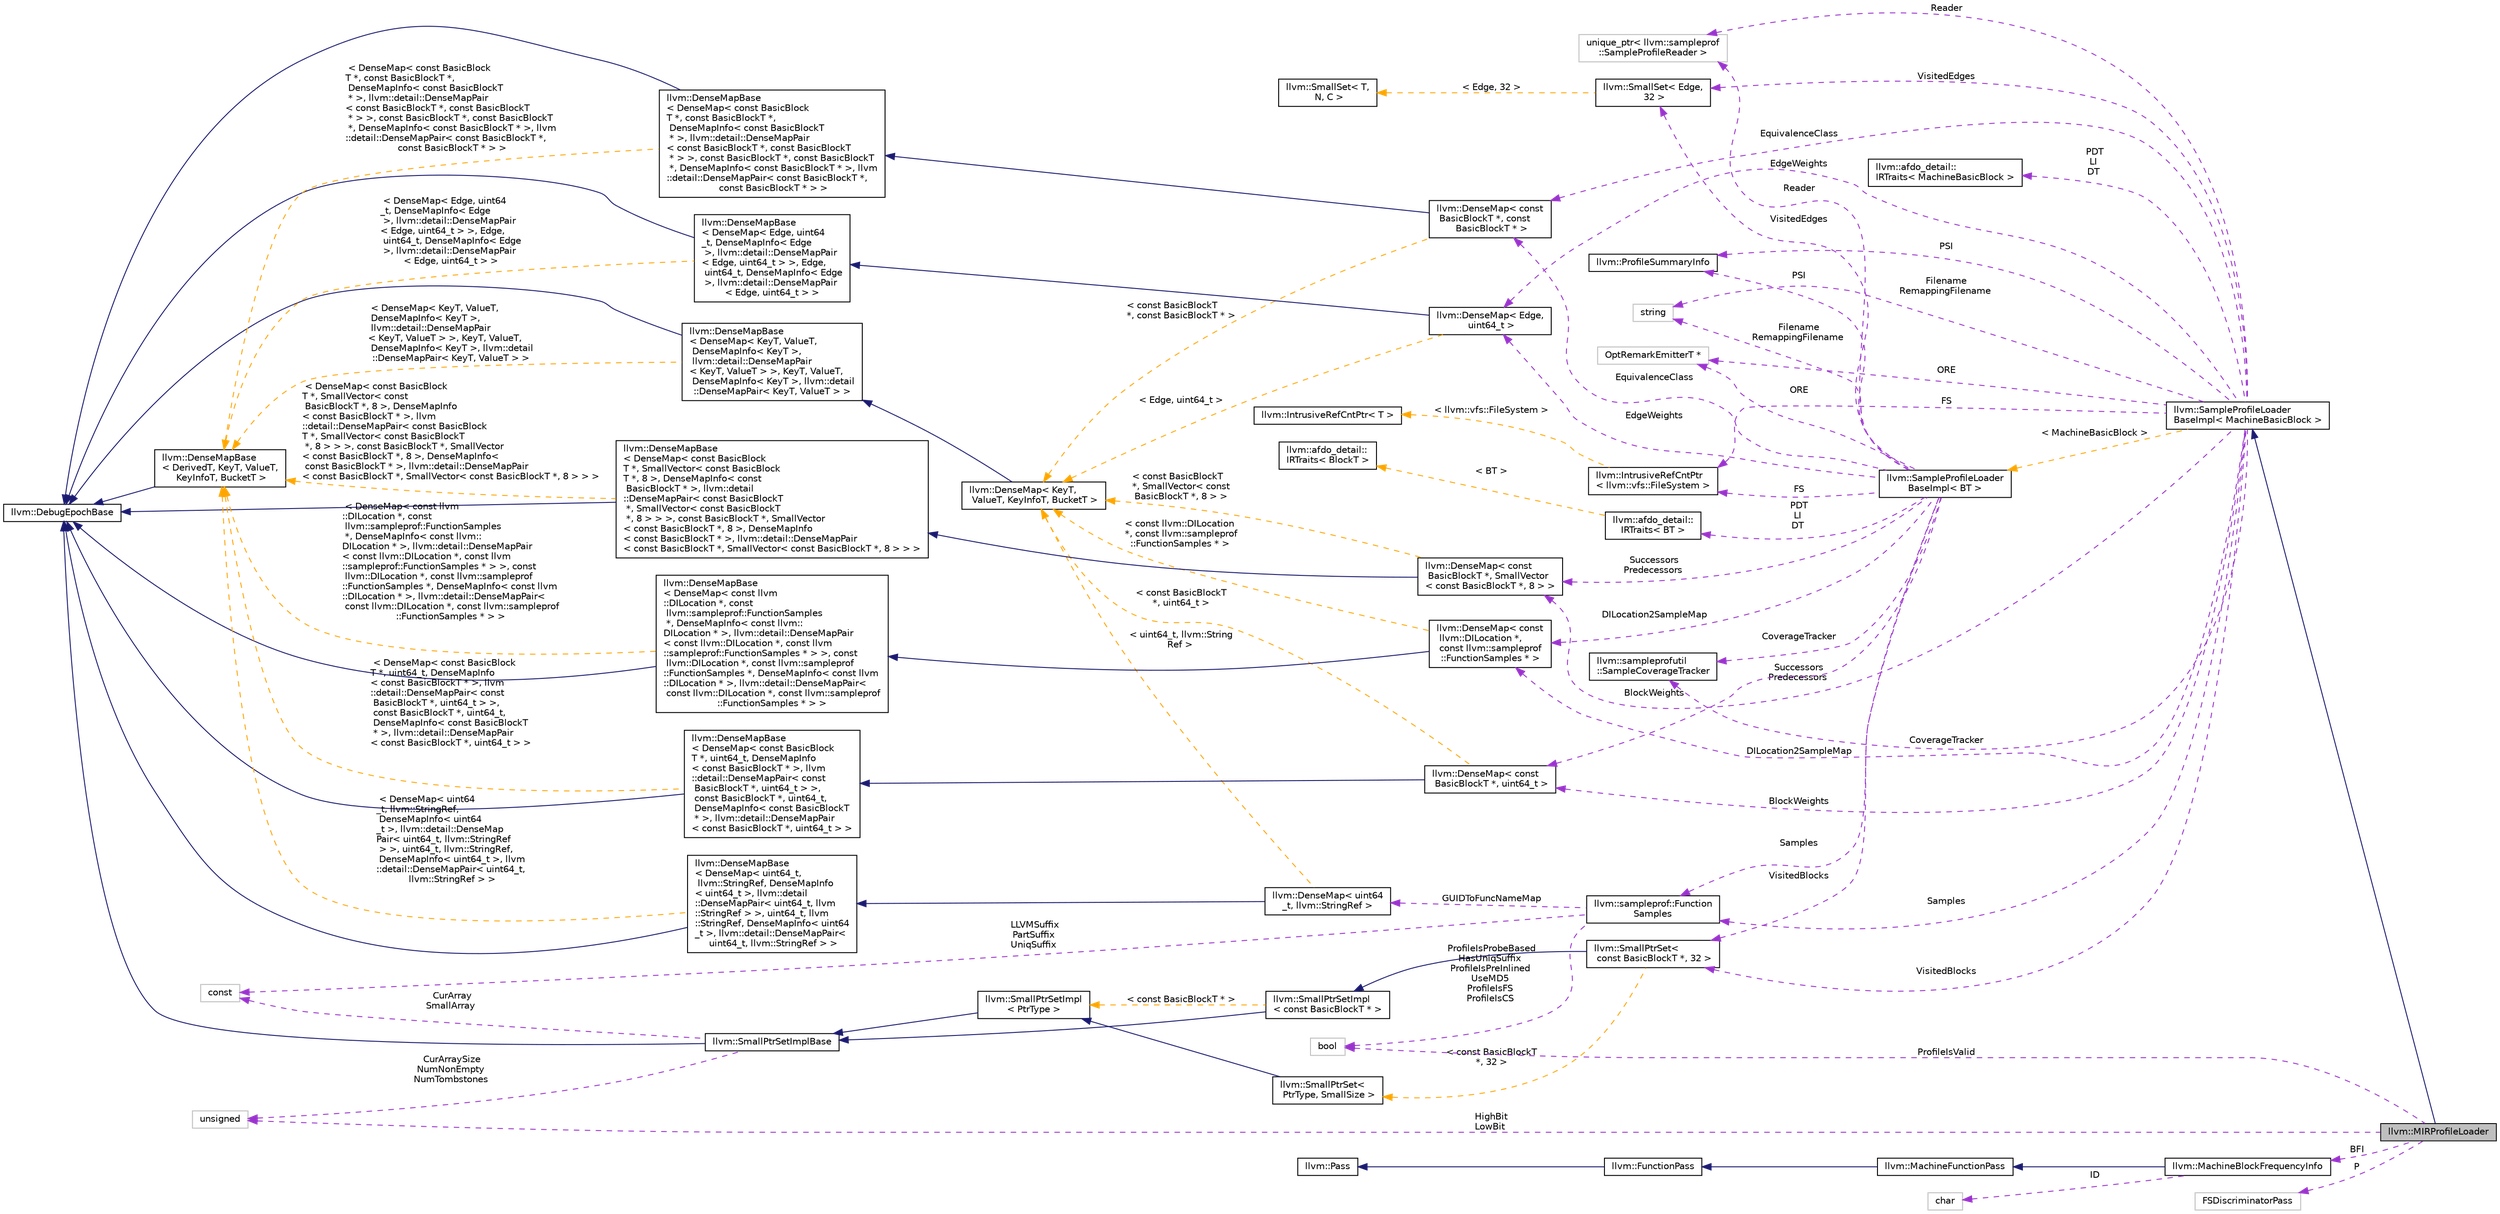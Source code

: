 digraph "llvm::MIRProfileLoader"
{
 // LATEX_PDF_SIZE
  bgcolor="transparent";
  edge [fontname="Helvetica",fontsize="10",labelfontname="Helvetica",labelfontsize="10"];
  node [fontname="Helvetica",fontsize="10",shape=record];
  rankdir="LR";
  Node1 [label="llvm::MIRProfileLoader",height=0.2,width=0.4,color="black", fillcolor="grey75", style="filled", fontcolor="black",tooltip=" "];
  Node2 -> Node1 [dir="back",color="midnightblue",fontsize="10",style="solid",fontname="Helvetica"];
  Node2 [label="llvm::SampleProfileLoader\lBaseImpl\< MachineBasicBlock \>",height=0.2,width=0.4,color="black",URL="$classllvm_1_1SampleProfileLoaderBaseImpl.html",tooltip=" "];
  Node3 -> Node2 [dir="back",color="darkorchid3",fontsize="10",style="dashed",label=" EquivalenceClass" ,fontname="Helvetica"];
  Node3 [label="llvm::DenseMap\< const\l BasicBlockT *, const\l BasicBlockT * \>",height=0.2,width=0.4,color="black",URL="$classllvm_1_1DenseMap.html",tooltip=" "];
  Node4 -> Node3 [dir="back",color="midnightblue",fontsize="10",style="solid",fontname="Helvetica"];
  Node4 [label="llvm::DenseMapBase\l\< DenseMap\< const BasicBlock\lT *, const BasicBlockT *,\l DenseMapInfo\< const BasicBlockT\l * \>, llvm::detail::DenseMapPair\l\< const BasicBlockT *, const BasicBlockT\l * \> \>, const BasicBlockT *, const BasicBlockT\l *, DenseMapInfo\< const BasicBlockT * \>, llvm\l::detail::DenseMapPair\< const BasicBlockT *,\l const BasicBlockT * \> \>",height=0.2,width=0.4,color="black",URL="$classllvm_1_1DenseMapBase.html",tooltip=" "];
  Node5 -> Node4 [dir="back",color="midnightblue",fontsize="10",style="solid",fontname="Helvetica"];
  Node5 [label="llvm::DebugEpochBase",height=0.2,width=0.4,color="black",URL="$classllvm_1_1DebugEpochBase.html",tooltip="A base class for data structure classes wishing to make iterators (\"handles\") pointing into themselve..."];
  Node6 -> Node4 [dir="back",color="orange",fontsize="10",style="dashed",label=" \< DenseMap\< const BasicBlock\lT *, const BasicBlockT *,\l DenseMapInfo\< const BasicBlockT\l * \>, llvm::detail::DenseMapPair\l\< const BasicBlockT *, const BasicBlockT\l * \> \>, const BasicBlockT *, const BasicBlockT\l *, DenseMapInfo\< const BasicBlockT * \>, llvm\l::detail::DenseMapPair\< const BasicBlockT *,\l const BasicBlockT * \> \>" ,fontname="Helvetica"];
  Node6 [label="llvm::DenseMapBase\l\< DerivedT, KeyT, ValueT,\l KeyInfoT, BucketT \>",height=0.2,width=0.4,color="black",URL="$classllvm_1_1DenseMapBase.html",tooltip=" "];
  Node5 -> Node6 [dir="back",color="midnightblue",fontsize="10",style="solid",fontname="Helvetica"];
  Node7 -> Node3 [dir="back",color="orange",fontsize="10",style="dashed",label=" \< const BasicBlockT\l *, const BasicBlockT * \>" ,fontname="Helvetica"];
  Node7 [label="llvm::DenseMap\< KeyT,\l ValueT, KeyInfoT, BucketT \>",height=0.2,width=0.4,color="black",URL="$classllvm_1_1DenseMap.html",tooltip=" "];
  Node8 -> Node7 [dir="back",color="midnightblue",fontsize="10",style="solid",fontname="Helvetica"];
  Node8 [label="llvm::DenseMapBase\l\< DenseMap\< KeyT, ValueT,\l DenseMapInfo\< KeyT \>,\l llvm::detail::DenseMapPair\l\< KeyT, ValueT \> \>, KeyT, ValueT,\l DenseMapInfo\< KeyT \>, llvm::detail\l::DenseMapPair\< KeyT, ValueT \> \>",height=0.2,width=0.4,color="black",URL="$classllvm_1_1DenseMapBase.html",tooltip=" "];
  Node5 -> Node8 [dir="back",color="midnightblue",fontsize="10",style="solid",fontname="Helvetica"];
  Node6 -> Node8 [dir="back",color="orange",fontsize="10",style="dashed",label=" \< DenseMap\< KeyT, ValueT,\l DenseMapInfo\< KeyT \>,\l llvm::detail::DenseMapPair\l\< KeyT, ValueT \> \>, KeyT, ValueT,\l DenseMapInfo\< KeyT \>, llvm::detail\l::DenseMapPair\< KeyT, ValueT \> \>" ,fontname="Helvetica"];
  Node9 -> Node2 [dir="back",color="darkorchid3",fontsize="10",style="dashed",label=" PSI" ,fontname="Helvetica"];
  Node9 [label="llvm::ProfileSummaryInfo",height=0.2,width=0.4,color="black",URL="$classllvm_1_1ProfileSummaryInfo.html",tooltip="Analysis providing profile information."];
  Node10 -> Node2 [dir="back",color="darkorchid3",fontsize="10",style="dashed",label=" ORE" ,fontname="Helvetica"];
  Node10 [label="OptRemarkEmitterT *",height=0.2,width=0.4,color="grey75",tooltip=" "];
  Node11 -> Node2 [dir="back",color="darkorchid3",fontsize="10",style="dashed",label=" FS" ,fontname="Helvetica"];
  Node11 [label="llvm::IntrusiveRefCntPtr\l\< llvm::vfs::FileSystem \>",height=0.2,width=0.4,color="black",URL="$classllvm_1_1IntrusiveRefCntPtr.html",tooltip=" "];
  Node12 -> Node11 [dir="back",color="orange",fontsize="10",style="dashed",label=" \< llvm::vfs::FileSystem \>" ,fontname="Helvetica"];
  Node12 [label="llvm::IntrusiveRefCntPtr\< T \>",height=0.2,width=0.4,color="black",URL="$classllvm_1_1IntrusiveRefCntPtr.html",tooltip="A smart pointer to a reference-counted object that inherits from RefCountedBase or ThreadSafeRefCount..."];
  Node13 -> Node2 [dir="back",color="darkorchid3",fontsize="10",style="dashed",label=" CoverageTracker" ,fontname="Helvetica"];
  Node13 [label="llvm::sampleprofutil\l::SampleCoverageTracker",height=0.2,width=0.4,color="black",URL="$classllvm_1_1sampleprofutil_1_1SampleCoverageTracker.html",tooltip=" "];
  Node14 -> Node2 [dir="back",color="darkorchid3",fontsize="10",style="dashed",label=" VisitedBlocks" ,fontname="Helvetica"];
  Node14 [label="llvm::SmallPtrSet\<\l const BasicBlockT *, 32 \>",height=0.2,width=0.4,color="black",URL="$classllvm_1_1SmallPtrSet.html",tooltip=" "];
  Node15 -> Node14 [dir="back",color="midnightblue",fontsize="10",style="solid",fontname="Helvetica"];
  Node15 [label="llvm::SmallPtrSetImpl\l\< const BasicBlockT * \>",height=0.2,width=0.4,color="black",URL="$classllvm_1_1SmallPtrSetImpl.html",tooltip=" "];
  Node16 -> Node15 [dir="back",color="midnightblue",fontsize="10",style="solid",fontname="Helvetica"];
  Node16 [label="llvm::SmallPtrSetImplBase",height=0.2,width=0.4,color="black",URL="$classllvm_1_1SmallPtrSetImplBase.html",tooltip="SmallPtrSetImplBase - This is the common code shared among all the SmallPtrSet<>'s,..."];
  Node5 -> Node16 [dir="back",color="midnightblue",fontsize="10",style="solid",fontname="Helvetica"];
  Node17 -> Node16 [dir="back",color="darkorchid3",fontsize="10",style="dashed",label=" CurArraySize\nNumNonEmpty\nNumTombstones" ,fontname="Helvetica"];
  Node17 [label="unsigned",height=0.2,width=0.4,color="grey75",tooltip=" "];
  Node18 -> Node16 [dir="back",color="darkorchid3",fontsize="10",style="dashed",label=" CurArray\nSmallArray" ,fontname="Helvetica"];
  Node18 [label="const",height=0.2,width=0.4,color="grey75",tooltip=" "];
  Node19 -> Node15 [dir="back",color="orange",fontsize="10",style="dashed",label=" \< const BasicBlockT * \>" ,fontname="Helvetica"];
  Node19 [label="llvm::SmallPtrSetImpl\l\< PtrType \>",height=0.2,width=0.4,color="black",URL="$classllvm_1_1SmallPtrSetImpl.html",tooltip="A templated base class for SmallPtrSet which provides the typesafe interface that is common across al..."];
  Node16 -> Node19 [dir="back",color="midnightblue",fontsize="10",style="solid",fontname="Helvetica"];
  Node20 -> Node14 [dir="back",color="orange",fontsize="10",style="dashed",label=" \< const BasicBlockT\l *, 32 \>" ,fontname="Helvetica"];
  Node20 [label="llvm::SmallPtrSet\<\l PtrType, SmallSize \>",height=0.2,width=0.4,color="black",URL="$classllvm_1_1SmallPtrSet.html",tooltip="SmallPtrSet - This class implements a set which is optimized for holding SmallSize or less elements."];
  Node19 -> Node20 [dir="back",color="midnightblue",fontsize="10",style="solid",fontname="Helvetica"];
  Node21 -> Node2 [dir="back",color="darkorchid3",fontsize="10",style="dashed",label=" EdgeWeights" ,fontname="Helvetica"];
  Node21 [label="llvm::DenseMap\< Edge,\l uint64_t \>",height=0.2,width=0.4,color="black",URL="$classllvm_1_1DenseMap.html",tooltip=" "];
  Node22 -> Node21 [dir="back",color="midnightblue",fontsize="10",style="solid",fontname="Helvetica"];
  Node22 [label="llvm::DenseMapBase\l\< DenseMap\< Edge, uint64\l_t, DenseMapInfo\< Edge\l \>, llvm::detail::DenseMapPair\l\< Edge, uint64_t \> \>, Edge,\l uint64_t, DenseMapInfo\< Edge\l \>, llvm::detail::DenseMapPair\l\< Edge, uint64_t \> \>",height=0.2,width=0.4,color="black",URL="$classllvm_1_1DenseMapBase.html",tooltip=" "];
  Node5 -> Node22 [dir="back",color="midnightblue",fontsize="10",style="solid",fontname="Helvetica"];
  Node6 -> Node22 [dir="back",color="orange",fontsize="10",style="dashed",label=" \< DenseMap\< Edge, uint64\l_t, DenseMapInfo\< Edge\l \>, llvm::detail::DenseMapPair\l\< Edge, uint64_t \> \>, Edge,\l uint64_t, DenseMapInfo\< Edge\l \>, llvm::detail::DenseMapPair\l\< Edge, uint64_t \> \>" ,fontname="Helvetica"];
  Node7 -> Node21 [dir="back",color="orange",fontsize="10",style="dashed",label=" \< Edge, uint64_t \>" ,fontname="Helvetica"];
  Node23 -> Node2 [dir="back",color="darkorchid3",fontsize="10",style="dashed",label=" Successors\nPredecessors" ,fontname="Helvetica"];
  Node23 [label="llvm::DenseMap\< const\l BasicBlockT *, SmallVector\l\< const BasicBlockT *, 8 \> \>",height=0.2,width=0.4,color="black",URL="$classllvm_1_1DenseMap.html",tooltip=" "];
  Node24 -> Node23 [dir="back",color="midnightblue",fontsize="10",style="solid",fontname="Helvetica"];
  Node24 [label="llvm::DenseMapBase\l\< DenseMap\< const BasicBlock\lT *, SmallVector\< const BasicBlock\lT *, 8 \>, DenseMapInfo\< const\l BasicBlockT * \>, llvm::detail\l::DenseMapPair\< const BasicBlockT\l *, SmallVector\< const BasicBlockT\l *, 8 \> \> \>, const BasicBlockT *, SmallVector\l\< const BasicBlockT *, 8 \>, DenseMapInfo\l\< const BasicBlockT * \>, llvm::detail::DenseMapPair\l\< const BasicBlockT *, SmallVector\< const BasicBlockT *, 8 \> \> \>",height=0.2,width=0.4,color="black",URL="$classllvm_1_1DenseMapBase.html",tooltip=" "];
  Node5 -> Node24 [dir="back",color="midnightblue",fontsize="10",style="solid",fontname="Helvetica"];
  Node6 -> Node24 [dir="back",color="orange",fontsize="10",style="dashed",label=" \< DenseMap\< const BasicBlock\lT *, SmallVector\< const\l BasicBlockT *, 8 \>, DenseMapInfo\l\< const BasicBlockT * \>, llvm\l::detail::DenseMapPair\< const BasicBlock\lT *, SmallVector\< const BasicBlockT\l *, 8 \> \> \>, const BasicBlockT *, SmallVector\l\< const BasicBlockT *, 8 \>, DenseMapInfo\<\l const BasicBlockT * \>, llvm::detail::DenseMapPair\l\< const BasicBlockT *, SmallVector\< const BasicBlockT *, 8 \> \> \>" ,fontname="Helvetica"];
  Node7 -> Node23 [dir="back",color="orange",fontsize="10",style="dashed",label=" \< const BasicBlockT\l *, SmallVector\< const\l BasicBlockT *, 8 \> \>" ,fontname="Helvetica"];
  Node25 -> Node2 [dir="back",color="darkorchid3",fontsize="10",style="dashed",label=" DILocation2SampleMap" ,fontname="Helvetica"];
  Node25 [label="llvm::DenseMap\< const\l llvm::DILocation *,\l const llvm::sampleprof\l::FunctionSamples * \>",height=0.2,width=0.4,color="black",URL="$classllvm_1_1DenseMap.html",tooltip=" "];
  Node26 -> Node25 [dir="back",color="midnightblue",fontsize="10",style="solid",fontname="Helvetica"];
  Node26 [label="llvm::DenseMapBase\l\< DenseMap\< const llvm\l::DILocation *, const\l llvm::sampleprof::FunctionSamples\l *, DenseMapInfo\< const llvm::\lDILocation * \>, llvm::detail::DenseMapPair\l\< const llvm::DILocation *, const llvm\l::sampleprof::FunctionSamples * \> \>, const\l llvm::DILocation *, const llvm::sampleprof\l::FunctionSamples *, DenseMapInfo\< const llvm\l::DILocation * \>, llvm::detail::DenseMapPair\<\l const llvm::DILocation *, const llvm::sampleprof\l::FunctionSamples * \> \>",height=0.2,width=0.4,color="black",URL="$classllvm_1_1DenseMapBase.html",tooltip=" "];
  Node5 -> Node26 [dir="back",color="midnightblue",fontsize="10",style="solid",fontname="Helvetica"];
  Node6 -> Node26 [dir="back",color="orange",fontsize="10",style="dashed",label=" \< DenseMap\< const llvm\l::DILocation *, const\l llvm::sampleprof::FunctionSamples\l *, DenseMapInfo\< const llvm::\lDILocation * \>, llvm::detail::DenseMapPair\l\< const llvm::DILocation *, const llvm\l::sampleprof::FunctionSamples * \> \>, const\l llvm::DILocation *, const llvm::sampleprof\l::FunctionSamples *, DenseMapInfo\< const llvm\l::DILocation * \>, llvm::detail::DenseMapPair\<\l const llvm::DILocation *, const llvm::sampleprof\l::FunctionSamples * \> \>" ,fontname="Helvetica"];
  Node7 -> Node25 [dir="back",color="orange",fontsize="10",style="dashed",label=" \< const llvm::DILocation\l *, const llvm::sampleprof\l::FunctionSamples * \>" ,fontname="Helvetica"];
  Node27 -> Node2 [dir="back",color="darkorchid3",fontsize="10",style="dashed",label=" Filename\nRemappingFilename" ,fontname="Helvetica"];
  Node27 [label="string",height=0.2,width=0.4,color="grey75",tooltip=" "];
  Node28 -> Node2 [dir="back",color="darkorchid3",fontsize="10",style="dashed",label=" PDT\nLI\nDT" ,fontname="Helvetica"];
  Node28 [label="llvm::afdo_detail::\lIRTraits\< MachineBasicBlock \>",height=0.2,width=0.4,color="black",URL="$structllvm_1_1afdo__detail_1_1IRTraits_3_01MachineBasicBlock_01_4.html",tooltip=" "];
  Node29 -> Node2 [dir="back",color="darkorchid3",fontsize="10",style="dashed",label=" BlockWeights" ,fontname="Helvetica"];
  Node29 [label="llvm::DenseMap\< const\l BasicBlockT *, uint64_t \>",height=0.2,width=0.4,color="black",URL="$classllvm_1_1DenseMap.html",tooltip=" "];
  Node30 -> Node29 [dir="back",color="midnightblue",fontsize="10",style="solid",fontname="Helvetica"];
  Node30 [label="llvm::DenseMapBase\l\< DenseMap\< const BasicBlock\lT *, uint64_t, DenseMapInfo\l\< const BasicBlockT * \>, llvm\l::detail::DenseMapPair\< const\l BasicBlockT *, uint64_t \> \>,\l const BasicBlockT *, uint64_t,\l DenseMapInfo\< const BasicBlockT\l * \>, llvm::detail::DenseMapPair\l\< const BasicBlockT *, uint64_t \> \>",height=0.2,width=0.4,color="black",URL="$classllvm_1_1DenseMapBase.html",tooltip=" "];
  Node5 -> Node30 [dir="back",color="midnightblue",fontsize="10",style="solid",fontname="Helvetica"];
  Node6 -> Node30 [dir="back",color="orange",fontsize="10",style="dashed",label=" \< DenseMap\< const BasicBlock\lT *, uint64_t, DenseMapInfo\l\< const BasicBlockT * \>, llvm\l::detail::DenseMapPair\< const\l BasicBlockT *, uint64_t \> \>,\l const BasicBlockT *, uint64_t,\l DenseMapInfo\< const BasicBlockT\l * \>, llvm::detail::DenseMapPair\l\< const BasicBlockT *, uint64_t \> \>" ,fontname="Helvetica"];
  Node7 -> Node29 [dir="back",color="orange",fontsize="10",style="dashed",label=" \< const BasicBlockT\l *, uint64_t \>" ,fontname="Helvetica"];
  Node31 -> Node2 [dir="back",color="darkorchid3",fontsize="10",style="dashed",label=" VisitedEdges" ,fontname="Helvetica"];
  Node31 [label="llvm::SmallSet\< Edge,\l 32 \>",height=0.2,width=0.4,color="black",URL="$classllvm_1_1SmallSet.html",tooltip=" "];
  Node32 -> Node31 [dir="back",color="orange",fontsize="10",style="dashed",label=" \< Edge, 32 \>" ,fontname="Helvetica"];
  Node32 [label="llvm::SmallSet\< T,\l N, C \>",height=0.2,width=0.4,color="black",URL="$classllvm_1_1SmallSet.html",tooltip="SmallSet - This maintains a set of unique values, optimizing for the case when the set is small (less..."];
  Node33 -> Node2 [dir="back",color="darkorchid3",fontsize="10",style="dashed",label=" Reader" ,fontname="Helvetica"];
  Node33 [label="unique_ptr\< llvm::sampleprof\l::SampleProfileReader \>",height=0.2,width=0.4,color="grey75",tooltip=" "];
  Node34 -> Node2 [dir="back",color="darkorchid3",fontsize="10",style="dashed",label=" Samples" ,fontname="Helvetica"];
  Node34 [label="llvm::sampleprof::Function\lSamples",height=0.2,width=0.4,color="black",URL="$classllvm_1_1sampleprof_1_1FunctionSamples.html",tooltip="Representation of the samples collected for a function."];
  Node35 -> Node34 [dir="back",color="darkorchid3",fontsize="10",style="dashed",label=" GUIDToFuncNameMap" ,fontname="Helvetica"];
  Node35 [label="llvm::DenseMap\< uint64\l_t, llvm::StringRef \>",height=0.2,width=0.4,color="black",URL="$classllvm_1_1DenseMap.html",tooltip=" "];
  Node36 -> Node35 [dir="back",color="midnightblue",fontsize="10",style="solid",fontname="Helvetica"];
  Node36 [label="llvm::DenseMapBase\l\< DenseMap\< uint64_t,\l llvm::StringRef, DenseMapInfo\l\< uint64_t \>, llvm::detail\l::DenseMapPair\< uint64_t, llvm\l::StringRef \> \>, uint64_t, llvm\l::StringRef, DenseMapInfo\< uint64\l_t \>, llvm::detail::DenseMapPair\<\l uint64_t, llvm::StringRef \> \>",height=0.2,width=0.4,color="black",URL="$classllvm_1_1DenseMapBase.html",tooltip=" "];
  Node5 -> Node36 [dir="back",color="midnightblue",fontsize="10",style="solid",fontname="Helvetica"];
  Node6 -> Node36 [dir="back",color="orange",fontsize="10",style="dashed",label=" \< DenseMap\< uint64\l_t, llvm::StringRef,\l DenseMapInfo\< uint64\l_t \>, llvm::detail::DenseMap\lPair\< uint64_t, llvm::StringRef\l \> \>, uint64_t, llvm::StringRef,\l DenseMapInfo\< uint64_t \>, llvm\l::detail::DenseMapPair\< uint64_t,\l llvm::StringRef \> \>" ,fontname="Helvetica"];
  Node7 -> Node35 [dir="back",color="orange",fontsize="10",style="dashed",label=" \< uint64_t, llvm::String\lRef \>" ,fontname="Helvetica"];
  Node37 -> Node34 [dir="back",color="darkorchid3",fontsize="10",style="dashed",label=" ProfileIsProbeBased\nHasUniqSuffix\nProfileIsPreInlined\nUseMD5\nProfileIsFS\nProfileIsCS" ,fontname="Helvetica"];
  Node37 [label="bool",height=0.2,width=0.4,color="grey75",tooltip=" "];
  Node18 -> Node34 [dir="back",color="darkorchid3",fontsize="10",style="dashed",label=" LLVMSuffix\nPartSuffix\nUniqSuffix" ,fontname="Helvetica"];
  Node38 -> Node2 [dir="back",color="orange",fontsize="10",style="dashed",label=" \< MachineBasicBlock \>" ,fontname="Helvetica"];
  Node38 [label="llvm::SampleProfileLoader\lBaseImpl\< BT \>",height=0.2,width=0.4,color="black",URL="$classllvm_1_1SampleProfileLoaderBaseImpl.html",tooltip=" "];
  Node3 -> Node38 [dir="back",color="darkorchid3",fontsize="10",style="dashed",label=" EquivalenceClass" ,fontname="Helvetica"];
  Node9 -> Node38 [dir="back",color="darkorchid3",fontsize="10",style="dashed",label=" PSI" ,fontname="Helvetica"];
  Node10 -> Node38 [dir="back",color="darkorchid3",fontsize="10",style="dashed",label=" ORE" ,fontname="Helvetica"];
  Node39 -> Node38 [dir="back",color="darkorchid3",fontsize="10",style="dashed",label=" PDT\nLI\nDT" ,fontname="Helvetica"];
  Node39 [label="llvm::afdo_detail::\lIRTraits\< BT \>",height=0.2,width=0.4,color="black",URL="$structllvm_1_1afdo__detail_1_1IRTraits.html",tooltip=" "];
  Node40 -> Node39 [dir="back",color="orange",fontsize="10",style="dashed",label=" \< BT \>" ,fontname="Helvetica"];
  Node40 [label="llvm::afdo_detail::\lIRTraits\< BlockT \>",height=0.2,width=0.4,color="black",URL="$structllvm_1_1afdo__detail_1_1IRTraits.html",tooltip=" "];
  Node11 -> Node38 [dir="back",color="darkorchid3",fontsize="10",style="dashed",label=" FS" ,fontname="Helvetica"];
  Node13 -> Node38 [dir="back",color="darkorchid3",fontsize="10",style="dashed",label=" CoverageTracker" ,fontname="Helvetica"];
  Node14 -> Node38 [dir="back",color="darkorchid3",fontsize="10",style="dashed",label=" VisitedBlocks" ,fontname="Helvetica"];
  Node21 -> Node38 [dir="back",color="darkorchid3",fontsize="10",style="dashed",label=" EdgeWeights" ,fontname="Helvetica"];
  Node23 -> Node38 [dir="back",color="darkorchid3",fontsize="10",style="dashed",label=" Successors\nPredecessors" ,fontname="Helvetica"];
  Node25 -> Node38 [dir="back",color="darkorchid3",fontsize="10",style="dashed",label=" DILocation2SampleMap" ,fontname="Helvetica"];
  Node27 -> Node38 [dir="back",color="darkorchid3",fontsize="10",style="dashed",label=" Filename\nRemappingFilename" ,fontname="Helvetica"];
  Node29 -> Node38 [dir="back",color="darkorchid3",fontsize="10",style="dashed",label=" BlockWeights" ,fontname="Helvetica"];
  Node31 -> Node38 [dir="back",color="darkorchid3",fontsize="10",style="dashed",label=" VisitedEdges" ,fontname="Helvetica"];
  Node33 -> Node38 [dir="back",color="darkorchid3",fontsize="10",style="dashed",label=" Reader" ,fontname="Helvetica"];
  Node34 -> Node38 [dir="back",color="darkorchid3",fontsize="10",style="dashed",label=" Samples" ,fontname="Helvetica"];
  Node41 -> Node1 [dir="back",color="darkorchid3",fontsize="10",style="dashed",label=" BFI" ,fontname="Helvetica"];
  Node41 [label="llvm::MachineBlockFrequencyInfo",height=0.2,width=0.4,color="black",URL="$classllvm_1_1MachineBlockFrequencyInfo.html",tooltip="MachineBlockFrequencyInfo pass uses BlockFrequencyInfoImpl implementation to estimate machine basic b..."];
  Node42 -> Node41 [dir="back",color="midnightblue",fontsize="10",style="solid",fontname="Helvetica"];
  Node42 [label="llvm::MachineFunctionPass",height=0.2,width=0.4,color="black",URL="$classllvm_1_1MachineFunctionPass.html",tooltip="MachineFunctionPass - This class adapts the FunctionPass interface to allow convenient creation of pa..."];
  Node43 -> Node42 [dir="back",color="midnightblue",fontsize="10",style="solid",fontname="Helvetica"];
  Node43 [label="llvm::FunctionPass",height=0.2,width=0.4,color="black",URL="$classllvm_1_1FunctionPass.html",tooltip="FunctionPass class - This class is used to implement most global optimizations."];
  Node44 -> Node43 [dir="back",color="midnightblue",fontsize="10",style="solid",fontname="Helvetica"];
  Node44 [label="llvm::Pass",height=0.2,width=0.4,color="black",URL="$classllvm_1_1Pass.html",tooltip="Pass interface - Implemented by all 'passes'."];
  Node45 -> Node41 [dir="back",color="darkorchid3",fontsize="10",style="dashed",label=" ID" ,fontname="Helvetica"];
  Node45 [label="char",height=0.2,width=0.4,color="grey75",tooltip=" "];
  Node37 -> Node1 [dir="back",color="darkorchid3",fontsize="10",style="dashed",label=" ProfileIsValid" ,fontname="Helvetica"];
  Node17 -> Node1 [dir="back",color="darkorchid3",fontsize="10",style="dashed",label=" HighBit\nLowBit" ,fontname="Helvetica"];
  Node46 -> Node1 [dir="back",color="darkorchid3",fontsize="10",style="dashed",label=" P" ,fontname="Helvetica"];
  Node46 [label="FSDiscriminatorPass",height=0.2,width=0.4,color="grey75",tooltip=" "];
}
